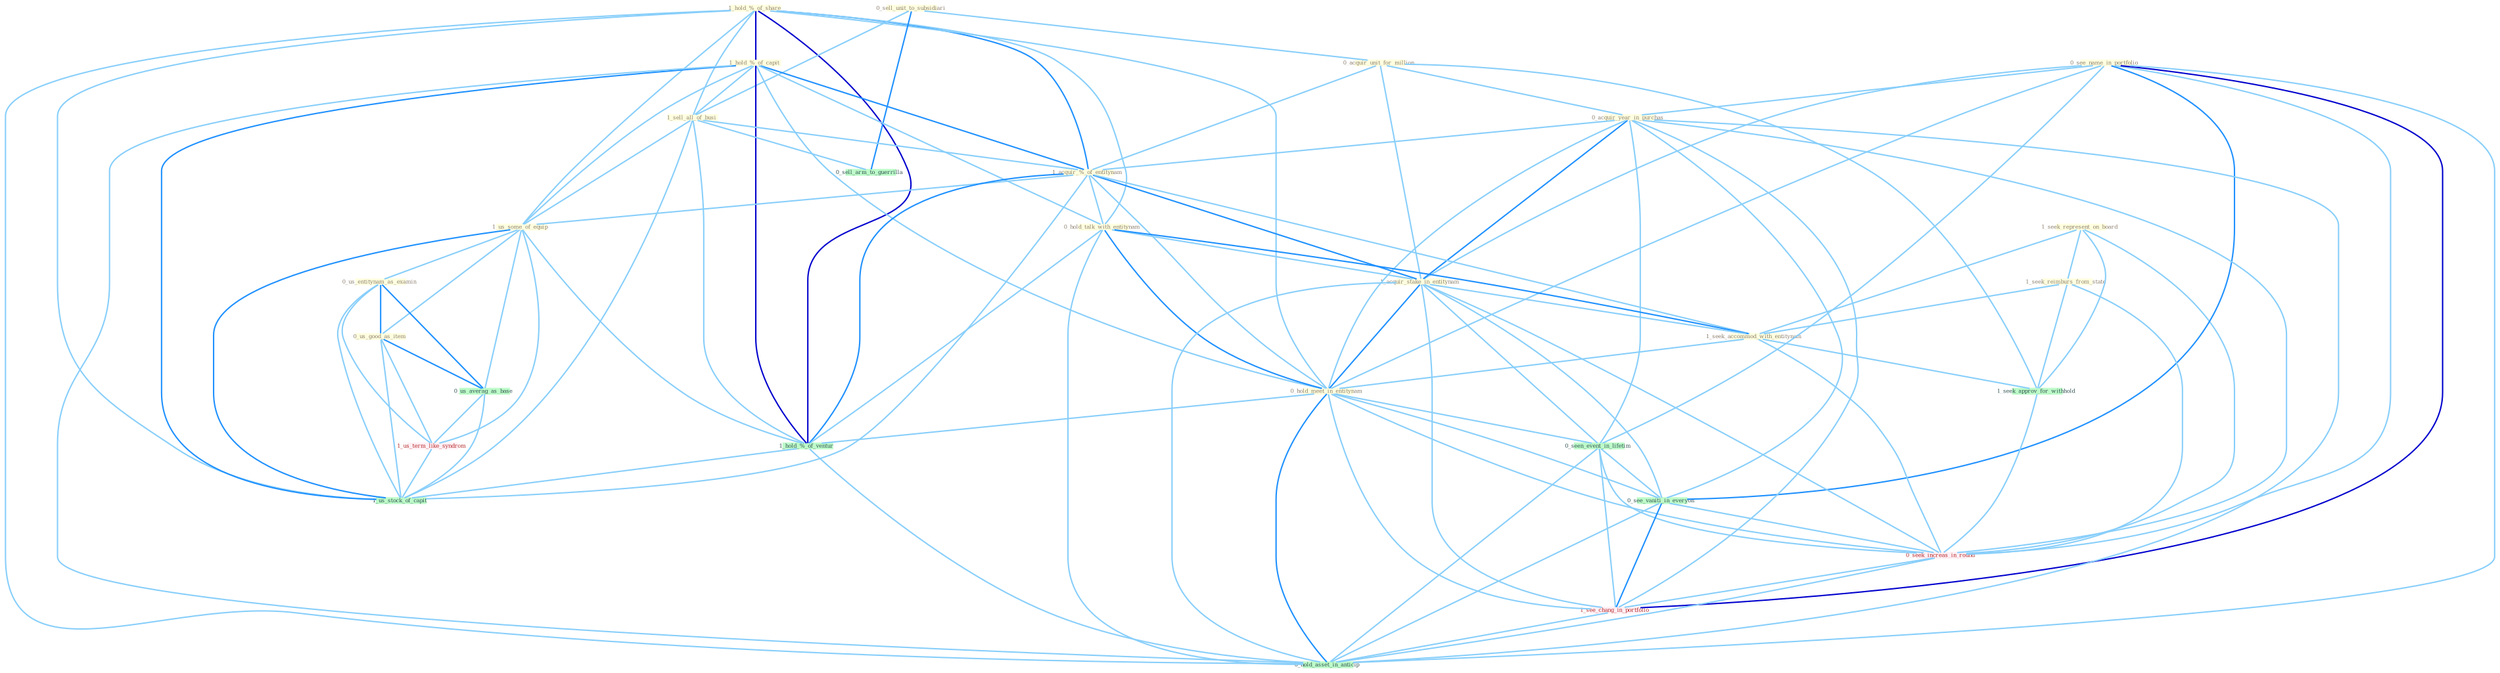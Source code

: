 Graph G{ 
    node
    [shape=polygon,style=filled,width=.5,height=.06,color="#BDFCC9",fixedsize=true,fontsize=4,
    fontcolor="#2f4f4f"];
    {node
    [color="#ffffe0", fontcolor="#8b7d6b"] "1_hold_%_of_share " "0_sell_unit_to_subsidiari " "1_hold_%_of_capit " "1_sell_all_of_busi " "1_seek_represent_on_board " "0_see_name_in_portfolio " "0_acquir_unit_for_million " "0_acquir_year_in_purchas " "1_acquir_%_of_entitynam " "0_hold_talk_with_entitynam " "1_us_some_of_equip " "1_acquir_stake_in_entitynam " "1_seek_reimburs_from_state " "0_us_entitynam_as_examin " "1_seek_accommod_with_entitynam " "0_us_good_as_item " "0_hold_meet_in_entitynam "}
{node [color="#fff0f5", fontcolor="#b22222"] "1_us_term_like_syndrom " "0_seek_increas_in_round " "1_see_chang_in_portfolio "}
edge [color="#B0E2FF"];

	"1_hold_%_of_share " -- "1_hold_%_of_capit " [w="3", color="#0000cd" , len=0.6];
	"1_hold_%_of_share " -- "1_sell_all_of_busi " [w="1", color="#87cefa" ];
	"1_hold_%_of_share " -- "1_acquir_%_of_entitynam " [w="2", color="#1e90ff" , len=0.8];
	"1_hold_%_of_share " -- "0_hold_talk_with_entitynam " [w="1", color="#87cefa" ];
	"1_hold_%_of_share " -- "1_us_some_of_equip " [w="1", color="#87cefa" ];
	"1_hold_%_of_share " -- "0_hold_meet_in_entitynam " [w="1", color="#87cefa" ];
	"1_hold_%_of_share " -- "1_hold_%_of_ventur " [w="3", color="#0000cd" , len=0.6];
	"1_hold_%_of_share " -- "1_us_stock_of_capit " [w="1", color="#87cefa" ];
	"1_hold_%_of_share " -- "0_hold_asset_in_anticip " [w="1", color="#87cefa" ];
	"0_sell_unit_to_subsidiari " -- "1_sell_all_of_busi " [w="1", color="#87cefa" ];
	"0_sell_unit_to_subsidiari " -- "0_acquir_unit_for_million " [w="1", color="#87cefa" ];
	"0_sell_unit_to_subsidiari " -- "0_sell_arm_to_guerrilla " [w="2", color="#1e90ff" , len=0.8];
	"1_hold_%_of_capit " -- "1_sell_all_of_busi " [w="1", color="#87cefa" ];
	"1_hold_%_of_capit " -- "1_acquir_%_of_entitynam " [w="2", color="#1e90ff" , len=0.8];
	"1_hold_%_of_capit " -- "0_hold_talk_with_entitynam " [w="1", color="#87cefa" ];
	"1_hold_%_of_capit " -- "1_us_some_of_equip " [w="1", color="#87cefa" ];
	"1_hold_%_of_capit " -- "0_hold_meet_in_entitynam " [w="1", color="#87cefa" ];
	"1_hold_%_of_capit " -- "1_hold_%_of_ventur " [w="3", color="#0000cd" , len=0.6];
	"1_hold_%_of_capit " -- "1_us_stock_of_capit " [w="2", color="#1e90ff" , len=0.8];
	"1_hold_%_of_capit " -- "0_hold_asset_in_anticip " [w="1", color="#87cefa" ];
	"1_sell_all_of_busi " -- "1_acquir_%_of_entitynam " [w="1", color="#87cefa" ];
	"1_sell_all_of_busi " -- "1_us_some_of_equip " [w="1", color="#87cefa" ];
	"1_sell_all_of_busi " -- "1_hold_%_of_ventur " [w="1", color="#87cefa" ];
	"1_sell_all_of_busi " -- "0_sell_arm_to_guerrilla " [w="1", color="#87cefa" ];
	"1_sell_all_of_busi " -- "1_us_stock_of_capit " [w="1", color="#87cefa" ];
	"1_seek_represent_on_board " -- "1_seek_reimburs_from_state " [w="1", color="#87cefa" ];
	"1_seek_represent_on_board " -- "1_seek_accommod_with_entitynam " [w="1", color="#87cefa" ];
	"1_seek_represent_on_board " -- "1_seek_approv_for_withhold " [w="1", color="#87cefa" ];
	"1_seek_represent_on_board " -- "0_seek_increas_in_round " [w="1", color="#87cefa" ];
	"0_see_name_in_portfolio " -- "0_acquir_year_in_purchas " [w="1", color="#87cefa" ];
	"0_see_name_in_portfolio " -- "1_acquir_stake_in_entitynam " [w="1", color="#87cefa" ];
	"0_see_name_in_portfolio " -- "0_hold_meet_in_entitynam " [w="1", color="#87cefa" ];
	"0_see_name_in_portfolio " -- "0_seen_event_in_lifetim " [w="1", color="#87cefa" ];
	"0_see_name_in_portfolio " -- "0_see_vaniti_in_everyon " [w="2", color="#1e90ff" , len=0.8];
	"0_see_name_in_portfolio " -- "0_seek_increas_in_round " [w="1", color="#87cefa" ];
	"0_see_name_in_portfolio " -- "1_see_chang_in_portfolio " [w="3", color="#0000cd" , len=0.6];
	"0_see_name_in_portfolio " -- "0_hold_asset_in_anticip " [w="1", color="#87cefa" ];
	"0_acquir_unit_for_million " -- "0_acquir_year_in_purchas " [w="1", color="#87cefa" ];
	"0_acquir_unit_for_million " -- "1_acquir_%_of_entitynam " [w="1", color="#87cefa" ];
	"0_acquir_unit_for_million " -- "1_acquir_stake_in_entitynam " [w="1", color="#87cefa" ];
	"0_acquir_unit_for_million " -- "1_seek_approv_for_withhold " [w="1", color="#87cefa" ];
	"0_acquir_year_in_purchas " -- "1_acquir_%_of_entitynam " [w="1", color="#87cefa" ];
	"0_acquir_year_in_purchas " -- "1_acquir_stake_in_entitynam " [w="2", color="#1e90ff" , len=0.8];
	"0_acquir_year_in_purchas " -- "0_hold_meet_in_entitynam " [w="1", color="#87cefa" ];
	"0_acquir_year_in_purchas " -- "0_seen_event_in_lifetim " [w="1", color="#87cefa" ];
	"0_acquir_year_in_purchas " -- "0_see_vaniti_in_everyon " [w="1", color="#87cefa" ];
	"0_acquir_year_in_purchas " -- "0_seek_increas_in_round " [w="1", color="#87cefa" ];
	"0_acquir_year_in_purchas " -- "1_see_chang_in_portfolio " [w="1", color="#87cefa" ];
	"0_acquir_year_in_purchas " -- "0_hold_asset_in_anticip " [w="1", color="#87cefa" ];
	"1_acquir_%_of_entitynam " -- "0_hold_talk_with_entitynam " [w="1", color="#87cefa" ];
	"1_acquir_%_of_entitynam " -- "1_us_some_of_equip " [w="1", color="#87cefa" ];
	"1_acquir_%_of_entitynam " -- "1_acquir_stake_in_entitynam " [w="2", color="#1e90ff" , len=0.8];
	"1_acquir_%_of_entitynam " -- "1_seek_accommod_with_entitynam " [w="1", color="#87cefa" ];
	"1_acquir_%_of_entitynam " -- "0_hold_meet_in_entitynam " [w="1", color="#87cefa" ];
	"1_acquir_%_of_entitynam " -- "1_hold_%_of_ventur " [w="2", color="#1e90ff" , len=0.8];
	"1_acquir_%_of_entitynam " -- "1_us_stock_of_capit " [w="1", color="#87cefa" ];
	"0_hold_talk_with_entitynam " -- "1_acquir_stake_in_entitynam " [w="1", color="#87cefa" ];
	"0_hold_talk_with_entitynam " -- "1_seek_accommod_with_entitynam " [w="2", color="#1e90ff" , len=0.8];
	"0_hold_talk_with_entitynam " -- "0_hold_meet_in_entitynam " [w="2", color="#1e90ff" , len=0.8];
	"0_hold_talk_with_entitynam " -- "1_hold_%_of_ventur " [w="1", color="#87cefa" ];
	"0_hold_talk_with_entitynam " -- "0_hold_asset_in_anticip " [w="1", color="#87cefa" ];
	"1_us_some_of_equip " -- "0_us_entitynam_as_examin " [w="1", color="#87cefa" ];
	"1_us_some_of_equip " -- "0_us_good_as_item " [w="1", color="#87cefa" ];
	"1_us_some_of_equip " -- "0_us_averag_as_base " [w="1", color="#87cefa" ];
	"1_us_some_of_equip " -- "1_us_term_like_syndrom " [w="1", color="#87cefa" ];
	"1_us_some_of_equip " -- "1_hold_%_of_ventur " [w="1", color="#87cefa" ];
	"1_us_some_of_equip " -- "1_us_stock_of_capit " [w="2", color="#1e90ff" , len=0.8];
	"1_acquir_stake_in_entitynam " -- "1_seek_accommod_with_entitynam " [w="1", color="#87cefa" ];
	"1_acquir_stake_in_entitynam " -- "0_hold_meet_in_entitynam " [w="2", color="#1e90ff" , len=0.8];
	"1_acquir_stake_in_entitynam " -- "0_seen_event_in_lifetim " [w="1", color="#87cefa" ];
	"1_acquir_stake_in_entitynam " -- "0_see_vaniti_in_everyon " [w="1", color="#87cefa" ];
	"1_acquir_stake_in_entitynam " -- "0_seek_increas_in_round " [w="1", color="#87cefa" ];
	"1_acquir_stake_in_entitynam " -- "1_see_chang_in_portfolio " [w="1", color="#87cefa" ];
	"1_acquir_stake_in_entitynam " -- "0_hold_asset_in_anticip " [w="1", color="#87cefa" ];
	"1_seek_reimburs_from_state " -- "1_seek_accommod_with_entitynam " [w="1", color="#87cefa" ];
	"1_seek_reimburs_from_state " -- "1_seek_approv_for_withhold " [w="1", color="#87cefa" ];
	"1_seek_reimburs_from_state " -- "0_seek_increas_in_round " [w="1", color="#87cefa" ];
	"0_us_entitynam_as_examin " -- "0_us_good_as_item " [w="2", color="#1e90ff" , len=0.8];
	"0_us_entitynam_as_examin " -- "0_us_averag_as_base " [w="2", color="#1e90ff" , len=0.8];
	"0_us_entitynam_as_examin " -- "1_us_term_like_syndrom " [w="1", color="#87cefa" ];
	"0_us_entitynam_as_examin " -- "1_us_stock_of_capit " [w="1", color="#87cefa" ];
	"1_seek_accommod_with_entitynam " -- "0_hold_meet_in_entitynam " [w="1", color="#87cefa" ];
	"1_seek_accommod_with_entitynam " -- "1_seek_approv_for_withhold " [w="1", color="#87cefa" ];
	"1_seek_accommod_with_entitynam " -- "0_seek_increas_in_round " [w="1", color="#87cefa" ];
	"0_us_good_as_item " -- "0_us_averag_as_base " [w="2", color="#1e90ff" , len=0.8];
	"0_us_good_as_item " -- "1_us_term_like_syndrom " [w="1", color="#87cefa" ];
	"0_us_good_as_item " -- "1_us_stock_of_capit " [w="1", color="#87cefa" ];
	"0_hold_meet_in_entitynam " -- "0_seen_event_in_lifetim " [w="1", color="#87cefa" ];
	"0_hold_meet_in_entitynam " -- "1_hold_%_of_ventur " [w="1", color="#87cefa" ];
	"0_hold_meet_in_entitynam " -- "0_see_vaniti_in_everyon " [w="1", color="#87cefa" ];
	"0_hold_meet_in_entitynam " -- "0_seek_increas_in_round " [w="1", color="#87cefa" ];
	"0_hold_meet_in_entitynam " -- "1_see_chang_in_portfolio " [w="1", color="#87cefa" ];
	"0_hold_meet_in_entitynam " -- "0_hold_asset_in_anticip " [w="2", color="#1e90ff" , len=0.8];
	"0_seen_event_in_lifetim " -- "0_see_vaniti_in_everyon " [w="1", color="#87cefa" ];
	"0_seen_event_in_lifetim " -- "0_seek_increas_in_round " [w="1", color="#87cefa" ];
	"0_seen_event_in_lifetim " -- "1_see_chang_in_portfolio " [w="1", color="#87cefa" ];
	"0_seen_event_in_lifetim " -- "0_hold_asset_in_anticip " [w="1", color="#87cefa" ];
	"0_us_averag_as_base " -- "1_us_term_like_syndrom " [w="1", color="#87cefa" ];
	"0_us_averag_as_base " -- "1_us_stock_of_capit " [w="1", color="#87cefa" ];
	"1_us_term_like_syndrom " -- "1_us_stock_of_capit " [w="1", color="#87cefa" ];
	"1_seek_approv_for_withhold " -- "0_seek_increas_in_round " [w="1", color="#87cefa" ];
	"1_hold_%_of_ventur " -- "1_us_stock_of_capit " [w="1", color="#87cefa" ];
	"1_hold_%_of_ventur " -- "0_hold_asset_in_anticip " [w="1", color="#87cefa" ];
	"0_see_vaniti_in_everyon " -- "0_seek_increas_in_round " [w="1", color="#87cefa" ];
	"0_see_vaniti_in_everyon " -- "1_see_chang_in_portfolio " [w="2", color="#1e90ff" , len=0.8];
	"0_see_vaniti_in_everyon " -- "0_hold_asset_in_anticip " [w="1", color="#87cefa" ];
	"0_seek_increas_in_round " -- "1_see_chang_in_portfolio " [w="1", color="#87cefa" ];
	"0_seek_increas_in_round " -- "0_hold_asset_in_anticip " [w="1", color="#87cefa" ];
	"1_see_chang_in_portfolio " -- "0_hold_asset_in_anticip " [w="1", color="#87cefa" ];
}